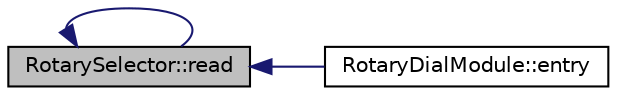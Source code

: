 digraph "RotarySelector::read"
{
  edge [fontname="Helvetica",fontsize="10",labelfontname="Helvetica",labelfontsize="10"];
  node [fontname="Helvetica",fontsize="10",shape=record];
  rankdir="LR";
  Node6 [label="RotarySelector::read",height=0.2,width=0.4,color="black", fillcolor="grey75", style="filled", fontcolor="black"];
  Node6 -> Node7 [dir="back",color="midnightblue",fontsize="10",style="solid",fontname="Helvetica"];
  Node7 [label="RotaryDialModule::entry",height=0.2,width=0.4,color="black", fillcolor="white", style="filled",URL="$class_rotary_dial_module.html#a081e53040ea910eea062316aabe7e9b5",tooltip="Called by the RTOS at the desired update rate. "];
  Node6 -> Node6 [dir="back",color="midnightblue",fontsize="10",style="solid",fontname="Helvetica"];
}
